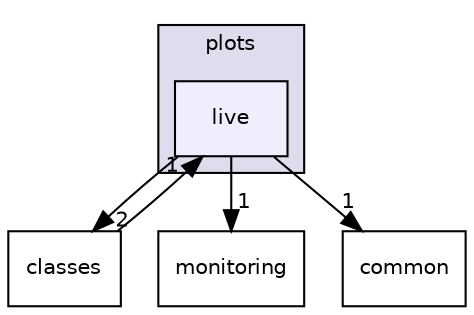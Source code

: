 digraph "windows/plots/live" {
  compound=true
  node [ fontsize="10", fontname="Helvetica"];
  edge [ labelfontsize="10", labelfontname="Helvetica"];
  subgraph clusterdir_e71b46db7c9d6461f5052c9025042cf3 {
    graph [ bgcolor="#ddddee", pencolor="black", label="plots" fontname="Helvetica", fontsize="10", URL="dir_e71b46db7c9d6461f5052c9025042cf3.html"]
  dir_528968bd802393542fe20730673e7cc6 [shape=box, label="live", style="filled", fillcolor="#eeeeff", pencolor="black", URL="dir_528968bd802393542fe20730673e7cc6.html"];
  }
  dir_c3c3f5ef4ee812aceba9791209977206 [shape=box label="classes" URL="dir_c3c3f5ef4ee812aceba9791209977206.html"];
  dir_62029a7095150ca557d10310a8fae4d0 [shape=box label="monitoring" URL="dir_62029a7095150ca557d10310a8fae4d0.html"];
  dir_89353dab8439e9af87fd3a91970e1a6b [shape=box label="common" URL="dir_89353dab8439e9af87fd3a91970e1a6b.html"];
  dir_c3c3f5ef4ee812aceba9791209977206->dir_528968bd802393542fe20730673e7cc6 [headlabel="1", labeldistance=1.5 headhref="dir_000002_000006.html"];
  dir_528968bd802393542fe20730673e7cc6->dir_c3c3f5ef4ee812aceba9791209977206 [headlabel="2", labeldistance=1.5 headhref="dir_000006_000002.html"];
  dir_528968bd802393542fe20730673e7cc6->dir_62029a7095150ca557d10310a8fae4d0 [headlabel="1", labeldistance=1.5 headhref="dir_000006_000000.html"];
  dir_528968bd802393542fe20730673e7cc6->dir_89353dab8439e9af87fd3a91970e1a6b [headlabel="1", labeldistance=1.5 headhref="dir_000006_000003.html"];
}
